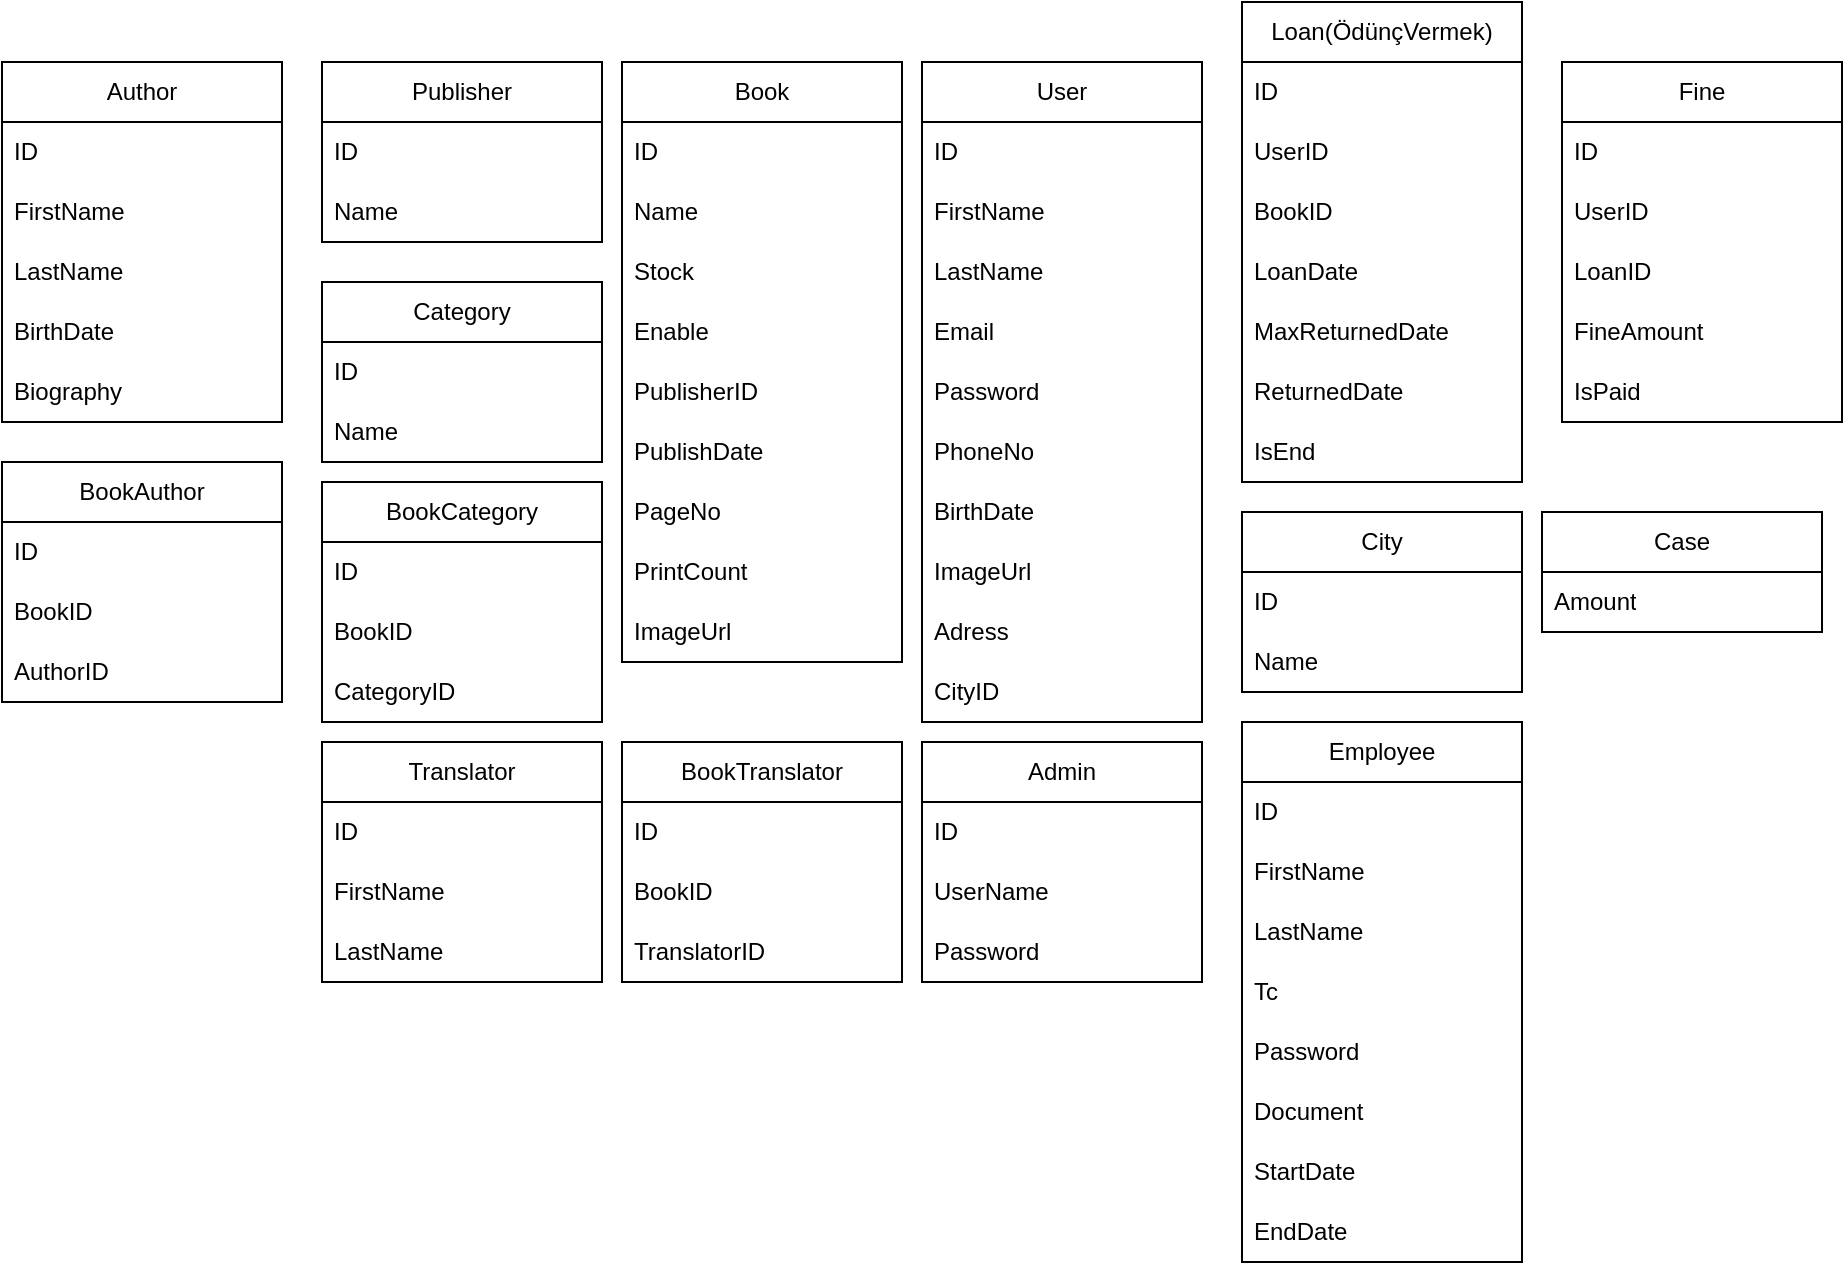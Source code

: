 <mxfile version="20.6.0" type="device"><diagram id="R2lEEEUBdFMjLlhIrx00" name="Page-1"><mxGraphModel dx="2272" dy="754" grid="1" gridSize="10" guides="1" tooltips="1" connect="1" arrows="1" fold="1" page="1" pageScale="1" pageWidth="850" pageHeight="1100" math="0" shadow="0" extFonts="Permanent Marker^https://fonts.googleapis.com/css?family=Permanent+Marker"><root><mxCell id="0"/><mxCell id="1" parent="0"/><mxCell id="EOJDG6Zyvg3FwjBum4KO-2" value="Book" style="swimlane;fontStyle=0;childLayout=stackLayout;horizontal=1;startSize=30;horizontalStack=0;resizeParent=1;resizeParentMax=0;resizeLast=0;collapsible=1;marginBottom=0;whiteSpace=wrap;html=1;" parent="1" vertex="1"><mxGeometry x="240" y="180" width="140" height="300" as="geometry"/></mxCell><mxCell id="EOJDG6Zyvg3FwjBum4KO-3" value="ID" style="text;strokeColor=none;fillColor=none;align=left;verticalAlign=middle;spacingLeft=4;spacingRight=4;overflow=hidden;points=[[0,0.5],[1,0.5]];portConstraint=eastwest;rotatable=0;whiteSpace=wrap;html=1;" parent="EOJDG6Zyvg3FwjBum4KO-2" vertex="1"><mxGeometry y="30" width="140" height="30" as="geometry"/></mxCell><mxCell id="EOJDG6Zyvg3FwjBum4KO-4" value="Name" style="text;strokeColor=none;fillColor=none;align=left;verticalAlign=middle;spacingLeft=4;spacingRight=4;overflow=hidden;points=[[0,0.5],[1,0.5]];portConstraint=eastwest;rotatable=0;whiteSpace=wrap;html=1;" parent="EOJDG6Zyvg3FwjBum4KO-2" vertex="1"><mxGeometry y="60" width="140" height="30" as="geometry"/></mxCell><mxCell id="EOJDG6Zyvg3FwjBum4KO-5" value="Stock" style="text;strokeColor=none;fillColor=none;align=left;verticalAlign=middle;spacingLeft=4;spacingRight=4;overflow=hidden;points=[[0,0.5],[1,0.5]];portConstraint=eastwest;rotatable=0;whiteSpace=wrap;html=1;" parent="EOJDG6Zyvg3FwjBum4KO-2" vertex="1"><mxGeometry y="90" width="140" height="30" as="geometry"/></mxCell><mxCell id="EOJDG6Zyvg3FwjBum4KO-6" value="Enable" style="text;strokeColor=none;fillColor=none;align=left;verticalAlign=middle;spacingLeft=4;spacingRight=4;overflow=hidden;points=[[0,0.5],[1,0.5]];portConstraint=eastwest;rotatable=0;whiteSpace=wrap;html=1;" parent="EOJDG6Zyvg3FwjBum4KO-2" vertex="1"><mxGeometry y="120" width="140" height="30" as="geometry"/></mxCell><mxCell id="EOJDG6Zyvg3FwjBum4KO-62" value="PublisherID" style="text;strokeColor=none;fillColor=none;align=left;verticalAlign=middle;spacingLeft=4;spacingRight=4;overflow=hidden;points=[[0,0.5],[1,0.5]];portConstraint=eastwest;rotatable=0;whiteSpace=wrap;html=1;" parent="EOJDG6Zyvg3FwjBum4KO-2" vertex="1"><mxGeometry y="150" width="140" height="30" as="geometry"/></mxCell><mxCell id="EOJDG6Zyvg3FwjBum4KO-7" value="PublishDate" style="text;strokeColor=none;fillColor=none;align=left;verticalAlign=middle;spacingLeft=4;spacingRight=4;overflow=hidden;points=[[0,0.5],[1,0.5]];portConstraint=eastwest;rotatable=0;whiteSpace=wrap;html=1;" parent="EOJDG6Zyvg3FwjBum4KO-2" vertex="1"><mxGeometry y="180" width="140" height="30" as="geometry"/></mxCell><mxCell id="EOJDG6Zyvg3FwjBum4KO-8" value="PageNo" style="text;strokeColor=none;fillColor=none;align=left;verticalAlign=middle;spacingLeft=4;spacingRight=4;overflow=hidden;points=[[0,0.5],[1,0.5]];portConstraint=eastwest;rotatable=0;whiteSpace=wrap;html=1;" parent="EOJDG6Zyvg3FwjBum4KO-2" vertex="1"><mxGeometry y="210" width="140" height="30" as="geometry"/></mxCell><mxCell id="EOJDG6Zyvg3FwjBum4KO-9" value="PrintCount" style="text;strokeColor=none;fillColor=none;align=left;verticalAlign=middle;spacingLeft=4;spacingRight=4;overflow=hidden;points=[[0,0.5],[1,0.5]];portConstraint=eastwest;rotatable=0;whiteSpace=wrap;html=1;" parent="EOJDG6Zyvg3FwjBum4KO-2" vertex="1"><mxGeometry y="240" width="140" height="30" as="geometry"/></mxCell><mxCell id="EOJDG6Zyvg3FwjBum4KO-10" value="ImageUrl" style="text;strokeColor=none;fillColor=none;align=left;verticalAlign=middle;spacingLeft=4;spacingRight=4;overflow=hidden;points=[[0,0.5],[1,0.5]];portConstraint=eastwest;rotatable=0;whiteSpace=wrap;html=1;" parent="EOJDG6Zyvg3FwjBum4KO-2" vertex="1"><mxGeometry y="270" width="140" height="30" as="geometry"/></mxCell><mxCell id="EOJDG6Zyvg3FwjBum4KO-11" value="User" style="swimlane;fontStyle=0;childLayout=stackLayout;horizontal=1;startSize=30;horizontalStack=0;resizeParent=1;resizeParentMax=0;resizeLast=0;collapsible=1;marginBottom=0;whiteSpace=wrap;html=1;" parent="1" vertex="1"><mxGeometry x="390" y="180" width="140" height="330" as="geometry"/></mxCell><mxCell id="EOJDG6Zyvg3FwjBum4KO-12" value="ID" style="text;strokeColor=none;fillColor=none;align=left;verticalAlign=middle;spacingLeft=4;spacingRight=4;overflow=hidden;points=[[0,0.5],[1,0.5]];portConstraint=eastwest;rotatable=0;whiteSpace=wrap;html=1;" parent="EOJDG6Zyvg3FwjBum4KO-11" vertex="1"><mxGeometry y="30" width="140" height="30" as="geometry"/></mxCell><mxCell id="EOJDG6Zyvg3FwjBum4KO-13" value="FirstName" style="text;strokeColor=none;fillColor=none;align=left;verticalAlign=middle;spacingLeft=4;spacingRight=4;overflow=hidden;points=[[0,0.5],[1,0.5]];portConstraint=eastwest;rotatable=0;whiteSpace=wrap;html=1;" parent="EOJDG6Zyvg3FwjBum4KO-11" vertex="1"><mxGeometry y="60" width="140" height="30" as="geometry"/></mxCell><mxCell id="EOJDG6Zyvg3FwjBum4KO-20" value="LastName" style="text;strokeColor=none;fillColor=none;align=left;verticalAlign=middle;spacingLeft=4;spacingRight=4;overflow=hidden;points=[[0,0.5],[1,0.5]];portConstraint=eastwest;rotatable=0;whiteSpace=wrap;html=1;" parent="EOJDG6Zyvg3FwjBum4KO-11" vertex="1"><mxGeometry y="90" width="140" height="30" as="geometry"/></mxCell><mxCell id="EOJDG6Zyvg3FwjBum4KO-14" value="Email" style="text;strokeColor=none;fillColor=none;align=left;verticalAlign=middle;spacingLeft=4;spacingRight=4;overflow=hidden;points=[[0,0.5],[1,0.5]];portConstraint=eastwest;rotatable=0;whiteSpace=wrap;html=1;" parent="EOJDG6Zyvg3FwjBum4KO-11" vertex="1"><mxGeometry y="120" width="140" height="30" as="geometry"/></mxCell><mxCell id="EOJDG6Zyvg3FwjBum4KO-15" value="Password" style="text;strokeColor=none;fillColor=none;align=left;verticalAlign=middle;spacingLeft=4;spacingRight=4;overflow=hidden;points=[[0,0.5],[1,0.5]];portConstraint=eastwest;rotatable=0;whiteSpace=wrap;html=1;" parent="EOJDG6Zyvg3FwjBum4KO-11" vertex="1"><mxGeometry y="150" width="140" height="30" as="geometry"/></mxCell><mxCell id="EOJDG6Zyvg3FwjBum4KO-16" value="PhoneNo" style="text;strokeColor=none;fillColor=none;align=left;verticalAlign=middle;spacingLeft=4;spacingRight=4;overflow=hidden;points=[[0,0.5],[1,0.5]];portConstraint=eastwest;rotatable=0;whiteSpace=wrap;html=1;" parent="EOJDG6Zyvg3FwjBum4KO-11" vertex="1"><mxGeometry y="180" width="140" height="30" as="geometry"/></mxCell><mxCell id="EOJDG6Zyvg3FwjBum4KO-17" value="BirthDate" style="text;strokeColor=none;fillColor=none;align=left;verticalAlign=middle;spacingLeft=4;spacingRight=4;overflow=hidden;points=[[0,0.5],[1,0.5]];portConstraint=eastwest;rotatable=0;whiteSpace=wrap;html=1;" parent="EOJDG6Zyvg3FwjBum4KO-11" vertex="1"><mxGeometry y="210" width="140" height="30" as="geometry"/></mxCell><mxCell id="EOJDG6Zyvg3FwjBum4KO-18" value="ImageUrl" style="text;strokeColor=none;fillColor=none;align=left;verticalAlign=middle;spacingLeft=4;spacingRight=4;overflow=hidden;points=[[0,0.5],[1,0.5]];portConstraint=eastwest;rotatable=0;whiteSpace=wrap;html=1;" parent="EOJDG6Zyvg3FwjBum4KO-11" vertex="1"><mxGeometry y="240" width="140" height="30" as="geometry"/></mxCell><mxCell id="EOJDG6Zyvg3FwjBum4KO-19" value="Adress" style="text;strokeColor=none;fillColor=none;align=left;verticalAlign=middle;spacingLeft=4;spacingRight=4;overflow=hidden;points=[[0,0.5],[1,0.5]];portConstraint=eastwest;rotatable=0;whiteSpace=wrap;html=1;" parent="EOJDG6Zyvg3FwjBum4KO-11" vertex="1"><mxGeometry y="270" width="140" height="30" as="geometry"/></mxCell><mxCell id="EOJDG6Zyvg3FwjBum4KO-21" value="CityID" style="text;strokeColor=none;fillColor=none;align=left;verticalAlign=middle;spacingLeft=4;spacingRight=4;overflow=hidden;points=[[0,0.5],[1,0.5]];portConstraint=eastwest;rotatable=0;whiteSpace=wrap;html=1;" parent="EOJDG6Zyvg3FwjBum4KO-11" vertex="1"><mxGeometry y="300" width="140" height="30" as="geometry"/></mxCell><mxCell id="EOJDG6Zyvg3FwjBum4KO-26" value="Author" style="swimlane;fontStyle=0;childLayout=stackLayout;horizontal=1;startSize=30;horizontalStack=0;resizeParent=1;resizeParentMax=0;resizeLast=0;collapsible=1;marginBottom=0;whiteSpace=wrap;html=1;" parent="1" vertex="1"><mxGeometry x="-70" y="180" width="140" height="180" as="geometry"/></mxCell><mxCell id="EOJDG6Zyvg3FwjBum4KO-27" value="ID" style="text;strokeColor=none;fillColor=none;align=left;verticalAlign=middle;spacingLeft=4;spacingRight=4;overflow=hidden;points=[[0,0.5],[1,0.5]];portConstraint=eastwest;rotatable=0;whiteSpace=wrap;html=1;" parent="EOJDG6Zyvg3FwjBum4KO-26" vertex="1"><mxGeometry y="30" width="140" height="30" as="geometry"/></mxCell><mxCell id="EOJDG6Zyvg3FwjBum4KO-36" value="FirstName" style="text;strokeColor=none;fillColor=none;align=left;verticalAlign=middle;spacingLeft=4;spacingRight=4;overflow=hidden;points=[[0,0.5],[1,0.5]];portConstraint=eastwest;rotatable=0;whiteSpace=wrap;html=1;" parent="EOJDG6Zyvg3FwjBum4KO-26" vertex="1"><mxGeometry y="60" width="140" height="30" as="geometry"/></mxCell><mxCell id="EOJDG6Zyvg3FwjBum4KO-35" value="LastName" style="text;strokeColor=none;fillColor=none;align=left;verticalAlign=middle;spacingLeft=4;spacingRight=4;overflow=hidden;points=[[0,0.5],[1,0.5]];portConstraint=eastwest;rotatable=0;whiteSpace=wrap;html=1;" parent="EOJDG6Zyvg3FwjBum4KO-26" vertex="1"><mxGeometry y="90" width="140" height="30" as="geometry"/></mxCell><mxCell id="EOJDG6Zyvg3FwjBum4KO-28" value="BirthDate" style="text;strokeColor=none;fillColor=none;align=left;verticalAlign=middle;spacingLeft=4;spacingRight=4;overflow=hidden;points=[[0,0.5],[1,0.5]];portConstraint=eastwest;rotatable=0;whiteSpace=wrap;html=1;" parent="EOJDG6Zyvg3FwjBum4KO-26" vertex="1"><mxGeometry y="120" width="140" height="30" as="geometry"/></mxCell><mxCell id="EOJDG6Zyvg3FwjBum4KO-37" value="Biography" style="text;strokeColor=none;fillColor=none;align=left;verticalAlign=middle;spacingLeft=4;spacingRight=4;overflow=hidden;points=[[0,0.5],[1,0.5]];portConstraint=eastwest;rotatable=0;whiteSpace=wrap;html=1;" parent="EOJDG6Zyvg3FwjBum4KO-26" vertex="1"><mxGeometry y="150" width="140" height="30" as="geometry"/></mxCell><mxCell id="EOJDG6Zyvg3FwjBum4KO-38" value="Category" style="swimlane;fontStyle=0;childLayout=stackLayout;horizontal=1;startSize=30;horizontalStack=0;resizeParent=1;resizeParentMax=0;resizeLast=0;collapsible=1;marginBottom=0;whiteSpace=wrap;html=1;" parent="1" vertex="1"><mxGeometry x="90" y="290" width="140" height="90" as="geometry"/></mxCell><mxCell id="EOJDG6Zyvg3FwjBum4KO-39" value="ID" style="text;strokeColor=none;fillColor=none;align=left;verticalAlign=middle;spacingLeft=4;spacingRight=4;overflow=hidden;points=[[0,0.5],[1,0.5]];portConstraint=eastwest;rotatable=0;whiteSpace=wrap;html=1;" parent="EOJDG6Zyvg3FwjBum4KO-38" vertex="1"><mxGeometry y="30" width="140" height="30" as="geometry"/></mxCell><mxCell id="EOJDG6Zyvg3FwjBum4KO-40" value="Name" style="text;strokeColor=none;fillColor=none;align=left;verticalAlign=middle;spacingLeft=4;spacingRight=4;overflow=hidden;points=[[0,0.5],[1,0.5]];portConstraint=eastwest;rotatable=0;whiteSpace=wrap;html=1;" parent="EOJDG6Zyvg3FwjBum4KO-38" vertex="1"><mxGeometry y="60" width="140" height="30" as="geometry"/></mxCell><mxCell id="EOJDG6Zyvg3FwjBum4KO-44" value="BookCategory" style="swimlane;fontStyle=0;childLayout=stackLayout;horizontal=1;startSize=30;horizontalStack=0;resizeParent=1;resizeParentMax=0;resizeLast=0;collapsible=1;marginBottom=0;whiteSpace=wrap;html=1;" parent="1" vertex="1"><mxGeometry x="90" y="390" width="140" height="120" as="geometry"/></mxCell><mxCell id="EOJDG6Zyvg3FwjBum4KO-45" value="ID" style="text;strokeColor=none;fillColor=none;align=left;verticalAlign=middle;spacingLeft=4;spacingRight=4;overflow=hidden;points=[[0,0.5],[1,0.5]];portConstraint=eastwest;rotatable=0;whiteSpace=wrap;html=1;" parent="EOJDG6Zyvg3FwjBum4KO-44" vertex="1"><mxGeometry y="30" width="140" height="30" as="geometry"/></mxCell><mxCell id="EOJDG6Zyvg3FwjBum4KO-46" value="BookID" style="text;strokeColor=none;fillColor=none;align=left;verticalAlign=middle;spacingLeft=4;spacingRight=4;overflow=hidden;points=[[0,0.5],[1,0.5]];portConstraint=eastwest;rotatable=0;whiteSpace=wrap;html=1;" parent="EOJDG6Zyvg3FwjBum4KO-44" vertex="1"><mxGeometry y="60" width="140" height="30" as="geometry"/></mxCell><mxCell id="EOJDG6Zyvg3FwjBum4KO-50" value="CategoryID" style="text;strokeColor=none;fillColor=none;align=left;verticalAlign=middle;spacingLeft=4;spacingRight=4;overflow=hidden;points=[[0,0.5],[1,0.5]];portConstraint=eastwest;rotatable=0;whiteSpace=wrap;html=1;" parent="EOJDG6Zyvg3FwjBum4KO-44" vertex="1"><mxGeometry y="90" width="140" height="30" as="geometry"/></mxCell><mxCell id="EOJDG6Zyvg3FwjBum4KO-51" value="BookAuthor" style="swimlane;fontStyle=0;childLayout=stackLayout;horizontal=1;startSize=30;horizontalStack=0;resizeParent=1;resizeParentMax=0;resizeLast=0;collapsible=1;marginBottom=0;whiteSpace=wrap;html=1;" parent="1" vertex="1"><mxGeometry x="-70" y="380" width="140" height="120" as="geometry"/></mxCell><mxCell id="EOJDG6Zyvg3FwjBum4KO-52" value="ID" style="text;strokeColor=none;fillColor=none;align=left;verticalAlign=middle;spacingLeft=4;spacingRight=4;overflow=hidden;points=[[0,0.5],[1,0.5]];portConstraint=eastwest;rotatable=0;whiteSpace=wrap;html=1;" parent="EOJDG6Zyvg3FwjBum4KO-51" vertex="1"><mxGeometry y="30" width="140" height="30" as="geometry"/></mxCell><mxCell id="EOJDG6Zyvg3FwjBum4KO-53" value="BookID" style="text;strokeColor=none;fillColor=none;align=left;verticalAlign=middle;spacingLeft=4;spacingRight=4;overflow=hidden;points=[[0,0.5],[1,0.5]];portConstraint=eastwest;rotatable=0;whiteSpace=wrap;html=1;" parent="EOJDG6Zyvg3FwjBum4KO-51" vertex="1"><mxGeometry y="60" width="140" height="30" as="geometry"/></mxCell><mxCell id="EOJDG6Zyvg3FwjBum4KO-54" value="AuthorID" style="text;strokeColor=none;fillColor=none;align=left;verticalAlign=middle;spacingLeft=4;spacingRight=4;overflow=hidden;points=[[0,0.5],[1,0.5]];portConstraint=eastwest;rotatable=0;whiteSpace=wrap;html=1;" parent="EOJDG6Zyvg3FwjBum4KO-51" vertex="1"><mxGeometry y="90" width="140" height="30" as="geometry"/></mxCell><mxCell id="EOJDG6Zyvg3FwjBum4KO-55" value="Publisher" style="swimlane;fontStyle=0;childLayout=stackLayout;horizontal=1;startSize=30;horizontalStack=0;resizeParent=1;resizeParentMax=0;resizeLast=0;collapsible=1;marginBottom=0;whiteSpace=wrap;html=1;" parent="1" vertex="1"><mxGeometry x="90" y="180" width="140" height="90" as="geometry"/></mxCell><mxCell id="EOJDG6Zyvg3FwjBum4KO-56" value="ID" style="text;strokeColor=none;fillColor=none;align=left;verticalAlign=middle;spacingLeft=4;spacingRight=4;overflow=hidden;points=[[0,0.5],[1,0.5]];portConstraint=eastwest;rotatable=0;whiteSpace=wrap;html=1;" parent="EOJDG6Zyvg3FwjBum4KO-55" vertex="1"><mxGeometry y="30" width="140" height="30" as="geometry"/></mxCell><mxCell id="EOJDG6Zyvg3FwjBum4KO-57" value="Name" style="text;strokeColor=none;fillColor=none;align=left;verticalAlign=middle;spacingLeft=4;spacingRight=4;overflow=hidden;points=[[0,0.5],[1,0.5]];portConstraint=eastwest;rotatable=0;whiteSpace=wrap;html=1;" parent="EOJDG6Zyvg3FwjBum4KO-55" vertex="1"><mxGeometry y="60" width="140" height="30" as="geometry"/></mxCell><mxCell id="EOJDG6Zyvg3FwjBum4KO-72" value="Fine" style="swimlane;fontStyle=0;childLayout=stackLayout;horizontal=1;startSize=30;horizontalStack=0;resizeParent=1;resizeParentMax=0;resizeLast=0;collapsible=1;marginBottom=0;whiteSpace=wrap;html=1;" parent="1" vertex="1"><mxGeometry x="710" y="180" width="140" height="180" as="geometry"/></mxCell><mxCell id="EOJDG6Zyvg3FwjBum4KO-73" value="ID" style="text;strokeColor=none;fillColor=none;align=left;verticalAlign=middle;spacingLeft=4;spacingRight=4;overflow=hidden;points=[[0,0.5],[1,0.5]];portConstraint=eastwest;rotatable=0;whiteSpace=wrap;html=1;" parent="EOJDG6Zyvg3FwjBum4KO-72" vertex="1"><mxGeometry y="30" width="140" height="30" as="geometry"/></mxCell><mxCell id="EOJDG6Zyvg3FwjBum4KO-133" value="UserID" style="text;strokeColor=none;fillColor=none;align=left;verticalAlign=middle;spacingLeft=4;spacingRight=4;overflow=hidden;points=[[0,0.5],[1,0.5]];portConstraint=eastwest;rotatable=0;whiteSpace=wrap;html=1;" parent="EOJDG6Zyvg3FwjBum4KO-72" vertex="1"><mxGeometry y="60" width="140" height="30" as="geometry"/></mxCell><mxCell id="EOJDG6Zyvg3FwjBum4KO-95" value="LoanID" style="text;strokeColor=none;fillColor=none;align=left;verticalAlign=middle;spacingLeft=4;spacingRight=4;overflow=hidden;points=[[0,0.5],[1,0.5]];portConstraint=eastwest;rotatable=0;whiteSpace=wrap;html=1;" parent="EOJDG6Zyvg3FwjBum4KO-72" vertex="1"><mxGeometry y="90" width="140" height="30" as="geometry"/></mxCell><mxCell id="EOJDG6Zyvg3FwjBum4KO-76" value="FineAmount" style="text;strokeColor=none;fillColor=none;align=left;verticalAlign=middle;spacingLeft=4;spacingRight=4;overflow=hidden;points=[[0,0.5],[1,0.5]];portConstraint=eastwest;rotatable=0;whiteSpace=wrap;html=1;" parent="EOJDG6Zyvg3FwjBum4KO-72" vertex="1"><mxGeometry y="120" width="140" height="30" as="geometry"/></mxCell><mxCell id="EOJDG6Zyvg3FwjBum4KO-132" value="IsPaid" style="text;strokeColor=none;fillColor=none;align=left;verticalAlign=middle;spacingLeft=4;spacingRight=4;overflow=hidden;points=[[0,0.5],[1,0.5]];portConstraint=eastwest;rotatable=0;whiteSpace=wrap;html=1;" parent="EOJDG6Zyvg3FwjBum4KO-72" vertex="1"><mxGeometry y="150" width="140" height="30" as="geometry"/></mxCell><mxCell id="EOJDG6Zyvg3FwjBum4KO-86" value="Loan(ÖdünçVermek)" style="swimlane;fontStyle=0;childLayout=stackLayout;horizontal=1;startSize=30;horizontalStack=0;resizeParent=1;resizeParentMax=0;resizeLast=0;collapsible=1;marginBottom=0;whiteSpace=wrap;html=1;" parent="1" vertex="1"><mxGeometry x="550" y="150" width="140" height="240" as="geometry"/></mxCell><mxCell id="EOJDG6Zyvg3FwjBum4KO-87" value="ID" style="text;strokeColor=none;fillColor=none;align=left;verticalAlign=middle;spacingLeft=4;spacingRight=4;overflow=hidden;points=[[0,0.5],[1,0.5]];portConstraint=eastwest;rotatable=0;whiteSpace=wrap;html=1;" parent="EOJDG6Zyvg3FwjBum4KO-86" vertex="1"><mxGeometry y="30" width="140" height="30" as="geometry"/></mxCell><mxCell id="EOJDG6Zyvg3FwjBum4KO-88" value="UserID" style="text;strokeColor=none;fillColor=none;align=left;verticalAlign=middle;spacingLeft=4;spacingRight=4;overflow=hidden;points=[[0,0.5],[1,0.5]];portConstraint=eastwest;rotatable=0;whiteSpace=wrap;html=1;" parent="EOJDG6Zyvg3FwjBum4KO-86" vertex="1"><mxGeometry y="60" width="140" height="30" as="geometry"/></mxCell><mxCell id="EOJDG6Zyvg3FwjBum4KO-89" value="BookID" style="text;strokeColor=none;fillColor=none;align=left;verticalAlign=middle;spacingLeft=4;spacingRight=4;overflow=hidden;points=[[0,0.5],[1,0.5]];portConstraint=eastwest;rotatable=0;whiteSpace=wrap;html=1;" parent="EOJDG6Zyvg3FwjBum4KO-86" vertex="1"><mxGeometry y="90" width="140" height="30" as="geometry"/></mxCell><mxCell id="EOJDG6Zyvg3FwjBum4KO-90" value="LoanDate" style="text;strokeColor=none;fillColor=none;align=left;verticalAlign=middle;spacingLeft=4;spacingRight=4;overflow=hidden;points=[[0,0.5],[1,0.5]];portConstraint=eastwest;rotatable=0;whiteSpace=wrap;html=1;" parent="EOJDG6Zyvg3FwjBum4KO-86" vertex="1"><mxGeometry y="120" width="140" height="30" as="geometry"/></mxCell><mxCell id="0uF2l0cf_PGlhp0PgMGJ-9" value="MaxReturnedDate" style="text;strokeColor=none;fillColor=none;align=left;verticalAlign=middle;spacingLeft=4;spacingRight=4;overflow=hidden;points=[[0,0.5],[1,0.5]];portConstraint=eastwest;rotatable=0;whiteSpace=wrap;html=1;" parent="EOJDG6Zyvg3FwjBum4KO-86" vertex="1"><mxGeometry y="150" width="140" height="30" as="geometry"/></mxCell><mxCell id="EOJDG6Zyvg3FwjBum4KO-91" value="ReturnedDate" style="text;strokeColor=none;fillColor=none;align=left;verticalAlign=middle;spacingLeft=4;spacingRight=4;overflow=hidden;points=[[0,0.5],[1,0.5]];portConstraint=eastwest;rotatable=0;whiteSpace=wrap;html=1;" parent="EOJDG6Zyvg3FwjBum4KO-86" vertex="1"><mxGeometry y="180" width="140" height="30" as="geometry"/></mxCell><mxCell id="EOJDG6Zyvg3FwjBum4KO-94" value="IsEnd" style="text;strokeColor=none;fillColor=none;align=left;verticalAlign=middle;spacingLeft=4;spacingRight=4;overflow=hidden;points=[[0,0.5],[1,0.5]];portConstraint=eastwest;rotatable=0;whiteSpace=wrap;html=1;" parent="EOJDG6Zyvg3FwjBum4KO-86" vertex="1"><mxGeometry y="210" width="140" height="30" as="geometry"/></mxCell><mxCell id="EOJDG6Zyvg3FwjBum4KO-110" value="Employee" style="swimlane;fontStyle=0;childLayout=stackLayout;horizontal=1;startSize=30;horizontalStack=0;resizeParent=1;resizeParentMax=0;resizeLast=0;collapsible=1;marginBottom=0;whiteSpace=wrap;html=1;" parent="1" vertex="1"><mxGeometry x="550" y="510" width="140" height="270" as="geometry"/></mxCell><mxCell id="EOJDG6Zyvg3FwjBum4KO-111" value="ID" style="text;strokeColor=none;fillColor=none;align=left;verticalAlign=middle;spacingLeft=4;spacingRight=4;overflow=hidden;points=[[0,0.5],[1,0.5]];portConstraint=eastwest;rotatable=0;whiteSpace=wrap;html=1;" parent="EOJDG6Zyvg3FwjBum4KO-110" vertex="1"><mxGeometry y="30" width="140" height="30" as="geometry"/></mxCell><mxCell id="EOJDG6Zyvg3FwjBum4KO-112" value="FirstName" style="text;strokeColor=none;fillColor=none;align=left;verticalAlign=middle;spacingLeft=4;spacingRight=4;overflow=hidden;points=[[0,0.5],[1,0.5]];portConstraint=eastwest;rotatable=0;whiteSpace=wrap;html=1;" parent="EOJDG6Zyvg3FwjBum4KO-110" vertex="1"><mxGeometry y="60" width="140" height="30" as="geometry"/></mxCell><mxCell id="EOJDG6Zyvg3FwjBum4KO-113" value="LastName" style="text;strokeColor=none;fillColor=none;align=left;verticalAlign=middle;spacingLeft=4;spacingRight=4;overflow=hidden;points=[[0,0.5],[1,0.5]];portConstraint=eastwest;rotatable=0;whiteSpace=wrap;html=1;" parent="EOJDG6Zyvg3FwjBum4KO-110" vertex="1"><mxGeometry y="90" width="140" height="30" as="geometry"/></mxCell><mxCell id="EOJDG6Zyvg3FwjBum4KO-114" value="Tc" style="text;strokeColor=none;fillColor=none;align=left;verticalAlign=middle;spacingLeft=4;spacingRight=4;overflow=hidden;points=[[0,0.5],[1,0.5]];portConstraint=eastwest;rotatable=0;whiteSpace=wrap;html=1;" parent="EOJDG6Zyvg3FwjBum4KO-110" vertex="1"><mxGeometry y="120" width="140" height="30" as="geometry"/></mxCell><mxCell id="EOJDG6Zyvg3FwjBum4KO-115" value="Password" style="text;strokeColor=none;fillColor=none;align=left;verticalAlign=middle;spacingLeft=4;spacingRight=4;overflow=hidden;points=[[0,0.5],[1,0.5]];portConstraint=eastwest;rotatable=0;whiteSpace=wrap;html=1;" parent="EOJDG6Zyvg3FwjBum4KO-110" vertex="1"><mxGeometry y="150" width="140" height="30" as="geometry"/></mxCell><mxCell id="EOJDG6Zyvg3FwjBum4KO-116" value="Document" style="text;strokeColor=none;fillColor=none;align=left;verticalAlign=middle;spacingLeft=4;spacingRight=4;overflow=hidden;points=[[0,0.5],[1,0.5]];portConstraint=eastwest;rotatable=0;whiteSpace=wrap;html=1;" parent="EOJDG6Zyvg3FwjBum4KO-110" vertex="1"><mxGeometry y="180" width="140" height="30" as="geometry"/></mxCell><mxCell id="EOJDG6Zyvg3FwjBum4KO-117" value="StartDate" style="text;strokeColor=none;fillColor=none;align=left;verticalAlign=middle;spacingLeft=4;spacingRight=4;overflow=hidden;points=[[0,0.5],[1,0.5]];portConstraint=eastwest;rotatable=0;whiteSpace=wrap;html=1;" parent="EOJDG6Zyvg3FwjBum4KO-110" vertex="1"><mxGeometry y="210" width="140" height="30" as="geometry"/></mxCell><mxCell id="EOJDG6Zyvg3FwjBum4KO-118" value="EndDate" style="text;strokeColor=none;fillColor=none;align=left;verticalAlign=middle;spacingLeft=4;spacingRight=4;overflow=hidden;points=[[0,0.5],[1,0.5]];portConstraint=eastwest;rotatable=0;whiteSpace=wrap;html=1;" parent="EOJDG6Zyvg3FwjBum4KO-110" vertex="1"><mxGeometry y="240" width="140" height="30" as="geometry"/></mxCell><mxCell id="EOJDG6Zyvg3FwjBum4KO-119" value="Admin" style="swimlane;fontStyle=0;childLayout=stackLayout;horizontal=1;startSize=30;horizontalStack=0;resizeParent=1;resizeParentMax=0;resizeLast=0;collapsible=1;marginBottom=0;whiteSpace=wrap;html=1;" parent="1" vertex="1"><mxGeometry x="390" y="520" width="140" height="120" as="geometry"/></mxCell><mxCell id="EOJDG6Zyvg3FwjBum4KO-120" value="ID" style="text;strokeColor=none;fillColor=none;align=left;verticalAlign=middle;spacingLeft=4;spacingRight=4;overflow=hidden;points=[[0,0.5],[1,0.5]];portConstraint=eastwest;rotatable=0;whiteSpace=wrap;html=1;" parent="EOJDG6Zyvg3FwjBum4KO-119" vertex="1"><mxGeometry y="30" width="140" height="30" as="geometry"/></mxCell><mxCell id="EOJDG6Zyvg3FwjBum4KO-121" value="UserName" style="text;strokeColor=none;fillColor=none;align=left;verticalAlign=middle;spacingLeft=4;spacingRight=4;overflow=hidden;points=[[0,0.5],[1,0.5]];portConstraint=eastwest;rotatable=0;whiteSpace=wrap;html=1;" parent="EOJDG6Zyvg3FwjBum4KO-119" vertex="1"><mxGeometry y="60" width="140" height="30" as="geometry"/></mxCell><mxCell id="EOJDG6Zyvg3FwjBum4KO-122" value="Password" style="text;strokeColor=none;fillColor=none;align=left;verticalAlign=middle;spacingLeft=4;spacingRight=4;overflow=hidden;points=[[0,0.5],[1,0.5]];portConstraint=eastwest;rotatable=0;whiteSpace=wrap;html=1;" parent="EOJDG6Zyvg3FwjBum4KO-119" vertex="1"><mxGeometry y="90" width="140" height="30" as="geometry"/></mxCell><mxCell id="EOJDG6Zyvg3FwjBum4KO-123" value="City" style="swimlane;fontStyle=0;childLayout=stackLayout;horizontal=1;startSize=30;horizontalStack=0;resizeParent=1;resizeParentMax=0;resizeLast=0;collapsible=1;marginBottom=0;whiteSpace=wrap;html=1;" parent="1" vertex="1"><mxGeometry x="550" y="405" width="140" height="90" as="geometry"/></mxCell><mxCell id="EOJDG6Zyvg3FwjBum4KO-124" value="ID" style="text;strokeColor=none;fillColor=none;align=left;verticalAlign=middle;spacingLeft=4;spacingRight=4;overflow=hidden;points=[[0,0.5],[1,0.5]];portConstraint=eastwest;rotatable=0;whiteSpace=wrap;html=1;" parent="EOJDG6Zyvg3FwjBum4KO-123" vertex="1"><mxGeometry y="30" width="140" height="30" as="geometry"/></mxCell><mxCell id="EOJDG6Zyvg3FwjBum4KO-125" value="Name" style="text;strokeColor=none;fillColor=none;align=left;verticalAlign=middle;spacingLeft=4;spacingRight=4;overflow=hidden;points=[[0,0.5],[1,0.5]];portConstraint=eastwest;rotatable=0;whiteSpace=wrap;html=1;" parent="EOJDG6Zyvg3FwjBum4KO-123" vertex="1"><mxGeometry y="60" width="140" height="30" as="geometry"/></mxCell><mxCell id="EOJDG6Zyvg3FwjBum4KO-127" value="Translator" style="swimlane;fontStyle=0;childLayout=stackLayout;horizontal=1;startSize=30;horizontalStack=0;resizeParent=1;resizeParentMax=0;resizeLast=0;collapsible=1;marginBottom=0;whiteSpace=wrap;html=1;" parent="1" vertex="1"><mxGeometry x="90" y="520" width="140" height="120" as="geometry"/></mxCell><mxCell id="EOJDG6Zyvg3FwjBum4KO-128" value="ID" style="text;strokeColor=none;fillColor=none;align=left;verticalAlign=middle;spacingLeft=4;spacingRight=4;overflow=hidden;points=[[0,0.5],[1,0.5]];portConstraint=eastwest;rotatable=0;whiteSpace=wrap;html=1;" parent="EOJDG6Zyvg3FwjBum4KO-127" vertex="1"><mxGeometry y="30" width="140" height="30" as="geometry"/></mxCell><mxCell id="EOJDG6Zyvg3FwjBum4KO-129" value="FirstName" style="text;strokeColor=none;fillColor=none;align=left;verticalAlign=middle;spacingLeft=4;spacingRight=4;overflow=hidden;points=[[0,0.5],[1,0.5]];portConstraint=eastwest;rotatable=0;whiteSpace=wrap;html=1;" parent="EOJDG6Zyvg3FwjBum4KO-127" vertex="1"><mxGeometry y="60" width="140" height="30" as="geometry"/></mxCell><mxCell id="EOJDG6Zyvg3FwjBum4KO-131" value="LastName" style="text;strokeColor=none;fillColor=none;align=left;verticalAlign=middle;spacingLeft=4;spacingRight=4;overflow=hidden;points=[[0,0.5],[1,0.5]];portConstraint=eastwest;rotatable=0;whiteSpace=wrap;html=1;" parent="EOJDG6Zyvg3FwjBum4KO-127" vertex="1"><mxGeometry y="90" width="140" height="30" as="geometry"/></mxCell><mxCell id="EOJDG6Zyvg3FwjBum4KO-134" value="BookTranslator" style="swimlane;fontStyle=0;childLayout=stackLayout;horizontal=1;startSize=30;horizontalStack=0;resizeParent=1;resizeParentMax=0;resizeLast=0;collapsible=1;marginBottom=0;whiteSpace=wrap;html=1;" parent="1" vertex="1"><mxGeometry x="240" y="520" width="140" height="120" as="geometry"/></mxCell><mxCell id="EOJDG6Zyvg3FwjBum4KO-135" value="ID" style="text;strokeColor=none;fillColor=none;align=left;verticalAlign=middle;spacingLeft=4;spacingRight=4;overflow=hidden;points=[[0,0.5],[1,0.5]];portConstraint=eastwest;rotatable=0;whiteSpace=wrap;html=1;" parent="EOJDG6Zyvg3FwjBum4KO-134" vertex="1"><mxGeometry y="30" width="140" height="30" as="geometry"/></mxCell><mxCell id="EOJDG6Zyvg3FwjBum4KO-136" value="BookID" style="text;strokeColor=none;fillColor=none;align=left;verticalAlign=middle;spacingLeft=4;spacingRight=4;overflow=hidden;points=[[0,0.5],[1,0.5]];portConstraint=eastwest;rotatable=0;whiteSpace=wrap;html=1;" parent="EOJDG6Zyvg3FwjBum4KO-134" vertex="1"><mxGeometry y="60" width="140" height="30" as="geometry"/></mxCell><mxCell id="EOJDG6Zyvg3FwjBum4KO-137" value="TranslatorID" style="text;strokeColor=none;fillColor=none;align=left;verticalAlign=middle;spacingLeft=4;spacingRight=4;overflow=hidden;points=[[0,0.5],[1,0.5]];portConstraint=eastwest;rotatable=0;whiteSpace=wrap;html=1;" parent="EOJDG6Zyvg3FwjBum4KO-134" vertex="1"><mxGeometry y="90" width="140" height="30" as="geometry"/></mxCell><mxCell id="0uF2l0cf_PGlhp0PgMGJ-1" value="Case" style="swimlane;fontStyle=0;childLayout=stackLayout;horizontal=1;startSize=30;horizontalStack=0;resizeParent=1;resizeParentMax=0;resizeLast=0;collapsible=1;marginBottom=0;whiteSpace=wrap;html=1;" parent="1" vertex="1"><mxGeometry x="700" y="405" width="140" height="60" as="geometry"/></mxCell><mxCell id="0uF2l0cf_PGlhp0PgMGJ-2" value="Amount" style="text;strokeColor=none;fillColor=none;align=left;verticalAlign=middle;spacingLeft=4;spacingRight=4;overflow=hidden;points=[[0,0.5],[1,0.5]];portConstraint=eastwest;rotatable=0;whiteSpace=wrap;html=1;" parent="0uF2l0cf_PGlhp0PgMGJ-1" vertex="1"><mxGeometry y="30" width="140" height="30" as="geometry"/></mxCell></root></mxGraphModel></diagram></mxfile>